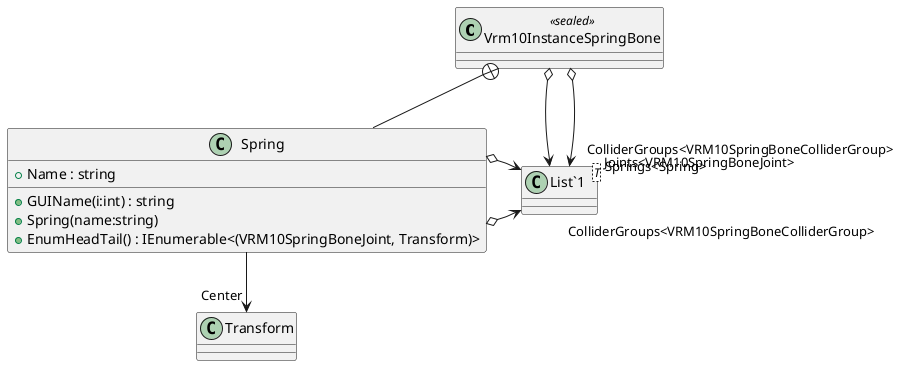 @startuml
class Vrm10InstanceSpringBone <<sealed>> {
}
class "List`1"<T> {
}
class Spring {
    + Name : string
    + GUIName(i:int) : string
    + Spring(name:string)
    + EnumHeadTail() : IEnumerable<(VRM10SpringBoneJoint, Transform)>
}
Vrm10InstanceSpringBone o-> "ColliderGroups<VRM10SpringBoneColliderGroup>" "List`1"
Vrm10InstanceSpringBone o-> "Springs<Spring>" "List`1"
Vrm10InstanceSpringBone +-- Spring
Spring o-> "ColliderGroups<VRM10SpringBoneColliderGroup>" "List`1"
Spring o-> "Joints<VRM10SpringBoneJoint>" "List`1"
Spring --> "Center" Transform
@enduml
